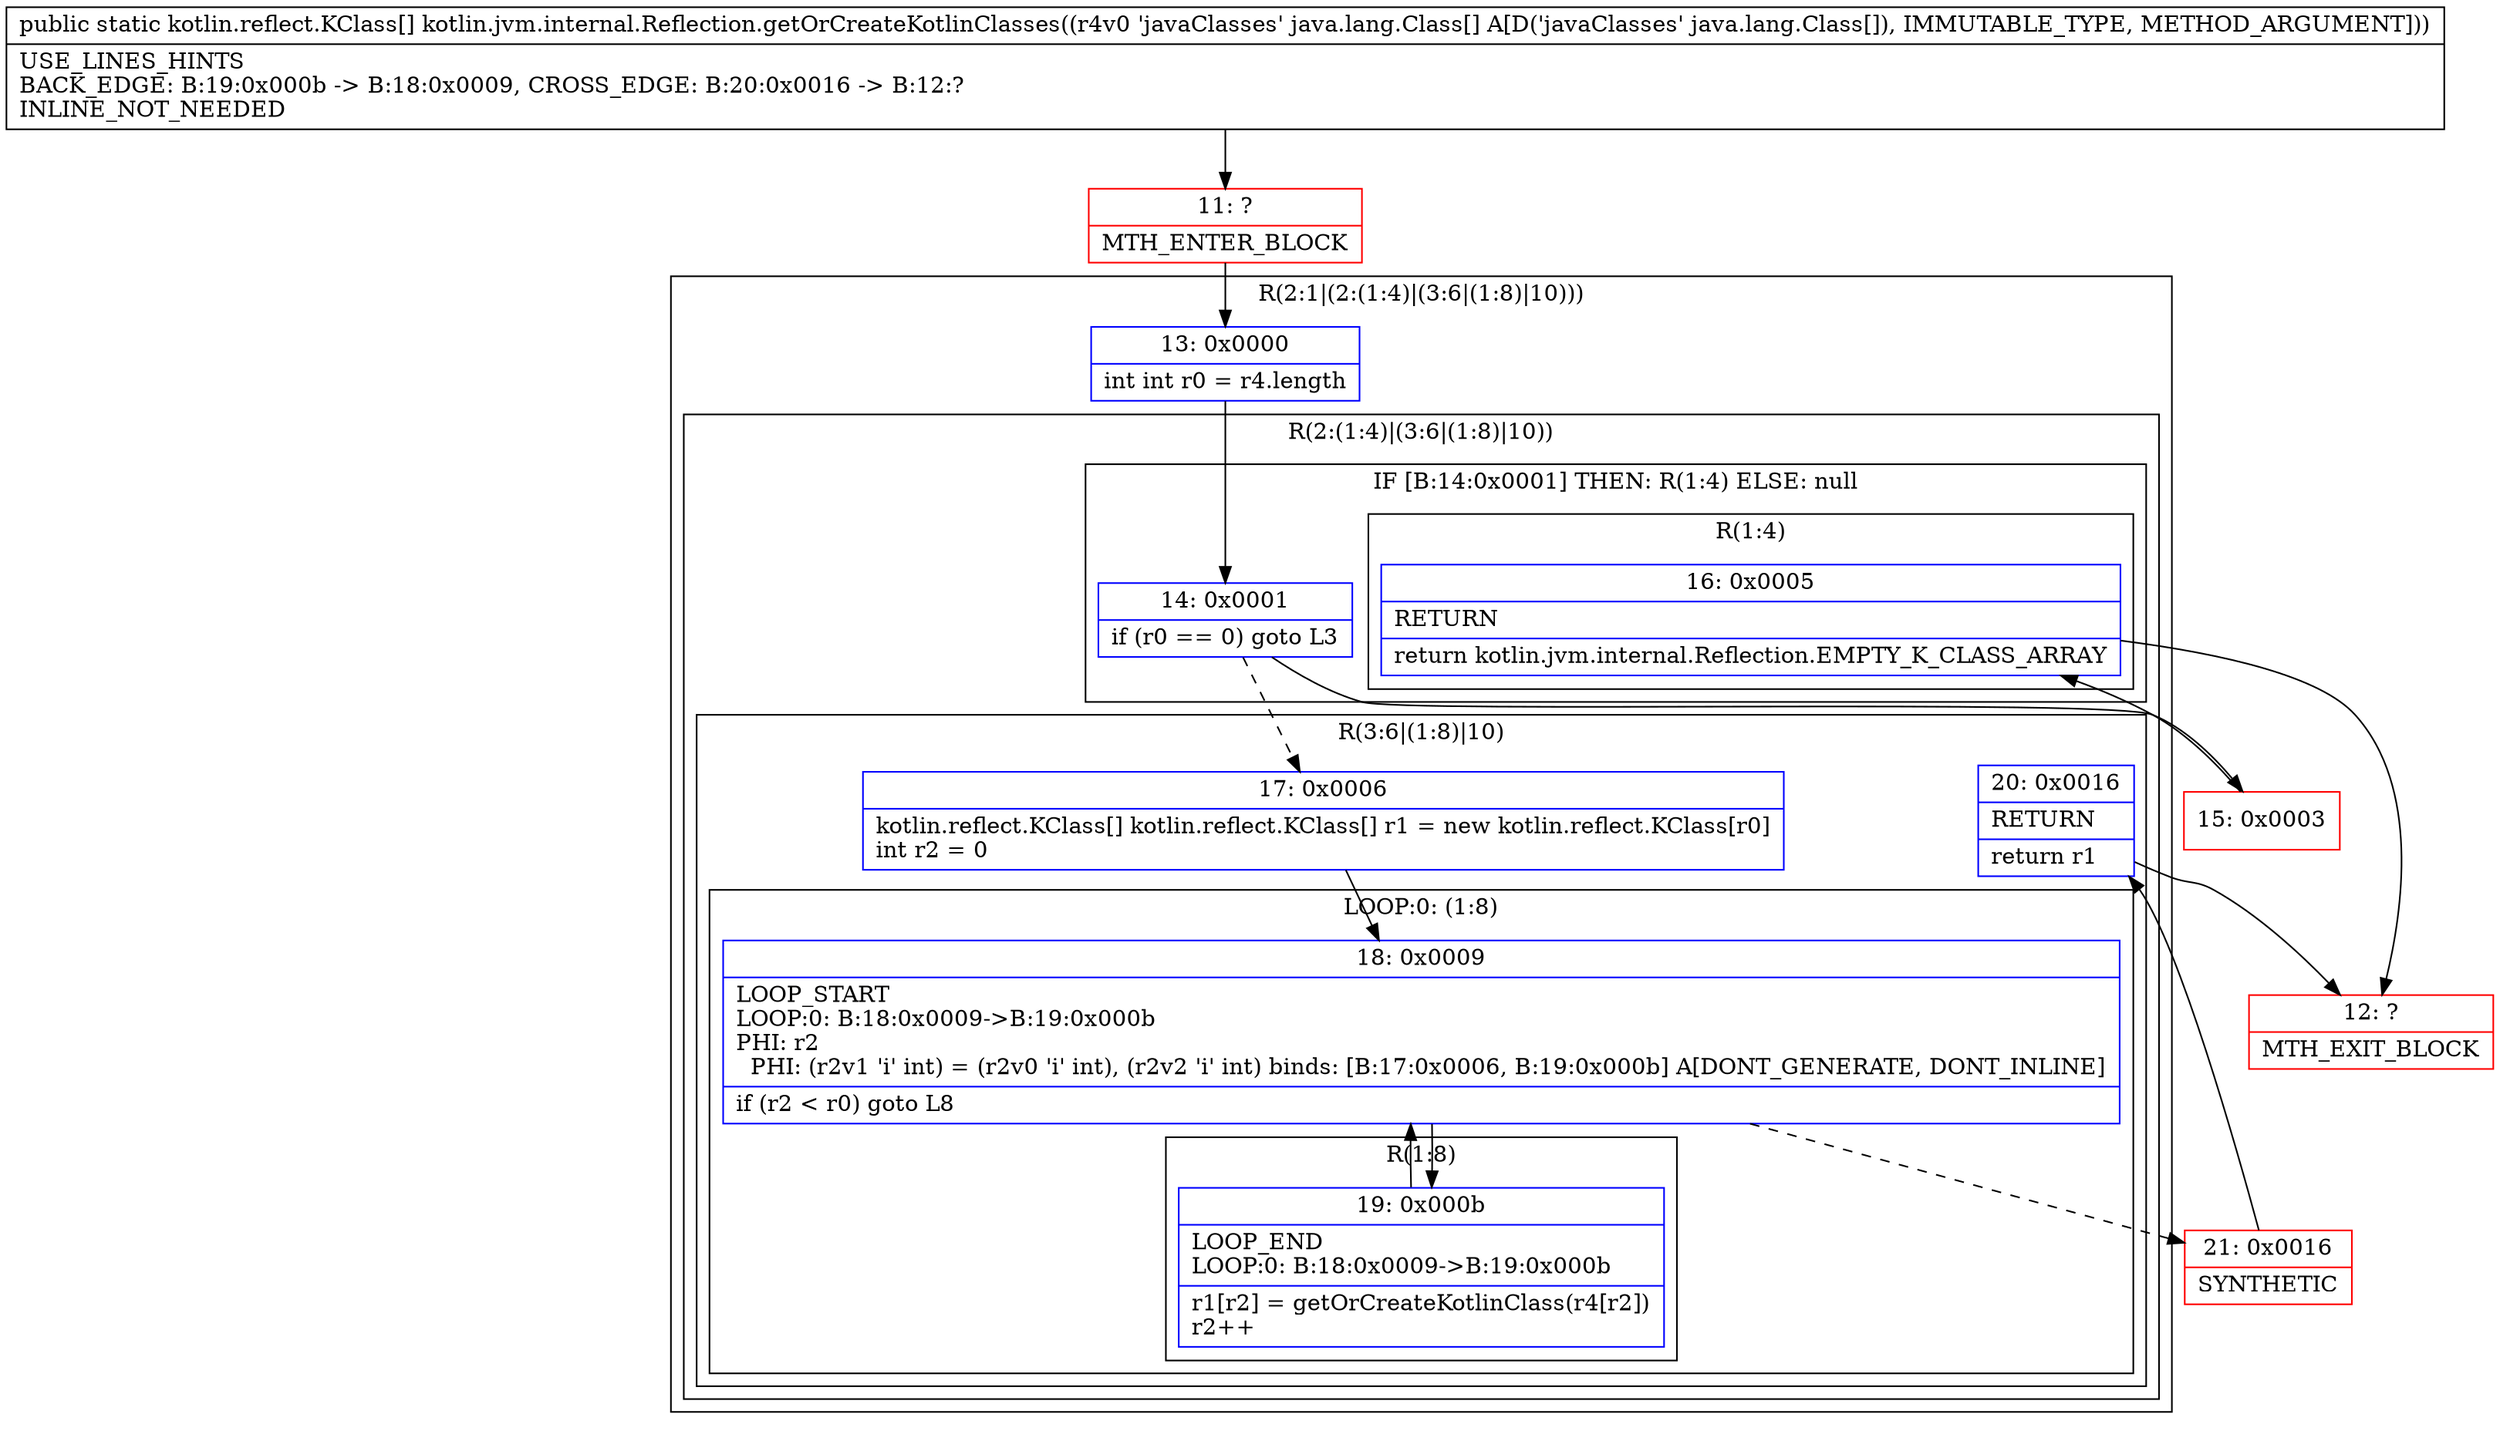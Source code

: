 digraph "CFG forkotlin.jvm.internal.Reflection.getOrCreateKotlinClasses([Ljava\/lang\/Class;)[Lkotlin\/reflect\/KClass;" {
subgraph cluster_Region_1089937219 {
label = "R(2:1|(2:(1:4)|(3:6|(1:8)|10)))";
node [shape=record,color=blue];
Node_13 [shape=record,label="{13\:\ 0x0000|int int r0 = r4.length\l}"];
subgraph cluster_Region_1537193865 {
label = "R(2:(1:4)|(3:6|(1:8)|10))";
node [shape=record,color=blue];
subgraph cluster_IfRegion_1852957588 {
label = "IF [B:14:0x0001] THEN: R(1:4) ELSE: null";
node [shape=record,color=blue];
Node_14 [shape=record,label="{14\:\ 0x0001|if (r0 == 0) goto L3\l}"];
subgraph cluster_Region_210240087 {
label = "R(1:4)";
node [shape=record,color=blue];
Node_16 [shape=record,label="{16\:\ 0x0005|RETURN\l|return kotlin.jvm.internal.Reflection.EMPTY_K_CLASS_ARRAY\l}"];
}
}
subgraph cluster_Region_1717844440 {
label = "R(3:6|(1:8)|10)";
node [shape=record,color=blue];
Node_17 [shape=record,label="{17\:\ 0x0006|kotlin.reflect.KClass[] kotlin.reflect.KClass[] r1 = new kotlin.reflect.KClass[r0]\lint r2 = 0\l}"];
subgraph cluster_LoopRegion_333590703 {
label = "LOOP:0: (1:8)";
node [shape=record,color=blue];
Node_18 [shape=record,label="{18\:\ 0x0009|LOOP_START\lLOOP:0: B:18:0x0009\-\>B:19:0x000b\lPHI: r2 \l  PHI: (r2v1 'i' int) = (r2v0 'i' int), (r2v2 'i' int) binds: [B:17:0x0006, B:19:0x000b] A[DONT_GENERATE, DONT_INLINE]\l|if (r2 \< r0) goto L8\l}"];
subgraph cluster_Region_1805072535 {
label = "R(1:8)";
node [shape=record,color=blue];
Node_19 [shape=record,label="{19\:\ 0x000b|LOOP_END\lLOOP:0: B:18:0x0009\-\>B:19:0x000b\l|r1[r2] = getOrCreateKotlinClass(r4[r2])\lr2++\l}"];
}
}
Node_20 [shape=record,label="{20\:\ 0x0016|RETURN\l|return r1\l}"];
}
}
}
Node_11 [shape=record,color=red,label="{11\:\ ?|MTH_ENTER_BLOCK\l}"];
Node_15 [shape=record,color=red,label="{15\:\ 0x0003}"];
Node_12 [shape=record,color=red,label="{12\:\ ?|MTH_EXIT_BLOCK\l}"];
Node_21 [shape=record,color=red,label="{21\:\ 0x0016|SYNTHETIC\l}"];
MethodNode[shape=record,label="{public static kotlin.reflect.KClass[] kotlin.jvm.internal.Reflection.getOrCreateKotlinClasses((r4v0 'javaClasses' java.lang.Class[] A[D('javaClasses' java.lang.Class[]), IMMUTABLE_TYPE, METHOD_ARGUMENT]))  | USE_LINES_HINTS\lBACK_EDGE: B:19:0x000b \-\> B:18:0x0009, CROSS_EDGE: B:20:0x0016 \-\> B:12:?\lINLINE_NOT_NEEDED\l}"];
MethodNode -> Node_11;Node_13 -> Node_14;
Node_14 -> Node_15;
Node_14 -> Node_17[style=dashed];
Node_16 -> Node_12;
Node_17 -> Node_18;
Node_18 -> Node_19;
Node_18 -> Node_21[style=dashed];
Node_19 -> Node_18;
Node_20 -> Node_12;
Node_11 -> Node_13;
Node_15 -> Node_16;
Node_21 -> Node_20;
}

